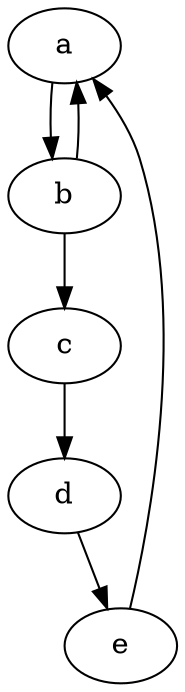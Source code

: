 digraph G {
    "a" [type=B, alive=n];
    "b" [type=C, alive=n];
    "c" [type=C, alive=n];
    "d" [type=B, alive=n];
    "e" [type=P, alive=n];
    "a" -> "b";
    "b" -> "c";
    "c" -> "d";
    "b" -> "a";
    "d" -> "e";
    "e" -> "a";
}
